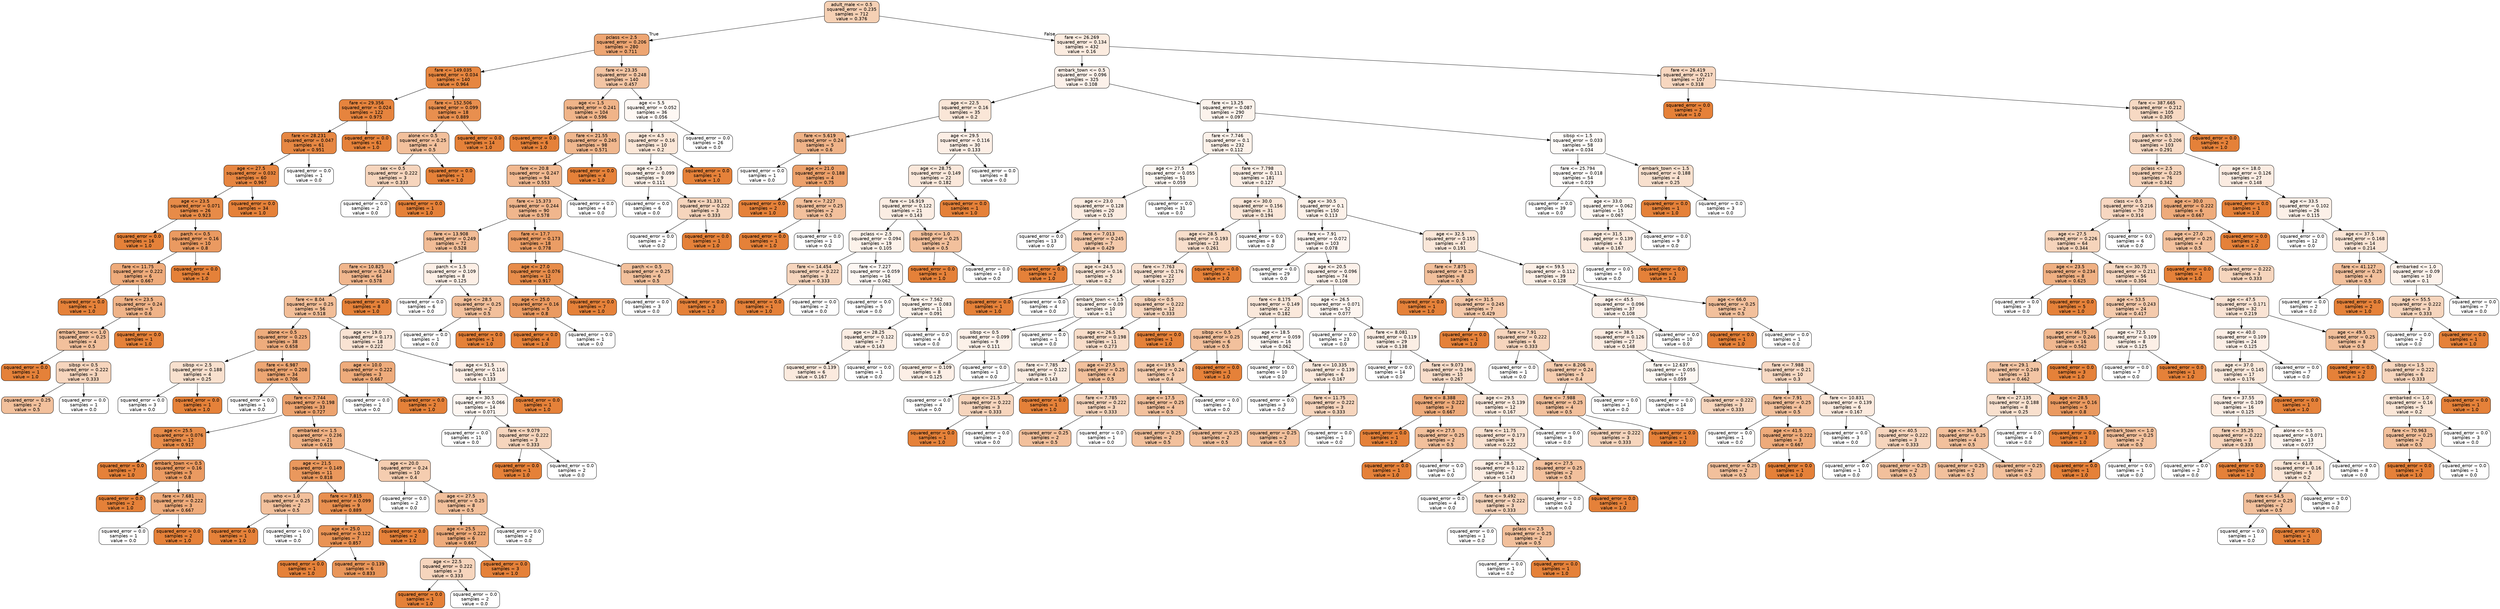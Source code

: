 digraph Tree {
node [shape=box, style="filled, rounded", color="black", fontname="helvetica"] ;
edge [fontname="helvetica"] ;
0 [label="adult_male <= 0.5\nsquared_error = 0.235\nsamples = 712\nvalue = 0.376", fillcolor="#f5d0b4"] ;
1 [label="pclass <= 2.5\nsquared_error = 0.206\nsamples = 280\nvalue = 0.711", fillcolor="#eda572"] ;
0 -> 1 [labeldistance=2.5, labelangle=45, headlabel="True"] ;
2 [label="fare <= 149.035\nsquared_error = 0.034\nsamples = 140\nvalue = 0.964", fillcolor="#e68640"] ;
1 -> 2 ;
3 [label="fare <= 29.356\nsquared_error = 0.024\nsamples = 122\nvalue = 0.975", fillcolor="#e6843e"] ;
2 -> 3 ;
4 [label="fare <= 28.231\nsquared_error = 0.047\nsamples = 61\nvalue = 0.951", fillcolor="#e68743"] ;
3 -> 4 ;
5 [label="age <= 27.5\nsquared_error = 0.032\nsamples = 60\nvalue = 0.967", fillcolor="#e68540"] ;
4 -> 5 ;
6 [label="age <= 23.5\nsquared_error = 0.071\nsamples = 26\nvalue = 0.923", fillcolor="#e78b48"] ;
5 -> 6 ;
7 [label="squared_error = 0.0\nsamples = 16\nvalue = 1.0", fillcolor="#e58139"] ;
6 -> 7 ;
8 [label="parch <= 0.5\nsquared_error = 0.16\nsamples = 10\nvalue = 0.8", fillcolor="#ea9a61"] ;
6 -> 8 ;
9 [label="fare <= 11.75\nsquared_error = 0.222\nsamples = 6\nvalue = 0.667", fillcolor="#eeab7b"] ;
8 -> 9 ;
10 [label="squared_error = 0.0\nsamples = 1\nvalue = 1.0", fillcolor="#e58139"] ;
9 -> 10 ;
11 [label="fare <= 23.5\nsquared_error = 0.24\nsamples = 5\nvalue = 0.6", fillcolor="#efb388"] ;
9 -> 11 ;
12 [label="embark_town <= 1.0\nsquared_error = 0.25\nsamples = 4\nvalue = 0.5", fillcolor="#f2c09c"] ;
11 -> 12 ;
13 [label="squared_error = 0.0\nsamples = 1\nvalue = 1.0", fillcolor="#e58139"] ;
12 -> 13 ;
14 [label="sibsp <= 0.5\nsquared_error = 0.222\nsamples = 3\nvalue = 0.333", fillcolor="#f6d5bd"] ;
12 -> 14 ;
15 [label="squared_error = 0.25\nsamples = 2\nvalue = 0.5", fillcolor="#f2c09c"] ;
14 -> 15 ;
16 [label="squared_error = 0.0\nsamples = 1\nvalue = 0.0", fillcolor="#ffffff"] ;
14 -> 16 ;
17 [label="squared_error = 0.0\nsamples = 1\nvalue = 1.0", fillcolor="#e58139"] ;
11 -> 17 ;
18 [label="squared_error = 0.0\nsamples = 4\nvalue = 1.0", fillcolor="#e58139"] ;
8 -> 18 ;
19 [label="squared_error = 0.0\nsamples = 34\nvalue = 1.0", fillcolor="#e58139"] ;
5 -> 19 ;
20 [label="squared_error = 0.0\nsamples = 1\nvalue = 0.0", fillcolor="#ffffff"] ;
4 -> 20 ;
21 [label="squared_error = 0.0\nsamples = 61\nvalue = 1.0", fillcolor="#e58139"] ;
3 -> 21 ;
22 [label="fare <= 152.506\nsquared_error = 0.099\nsamples = 18\nvalue = 0.889", fillcolor="#e88f4f"] ;
2 -> 22 ;
23 [label="alone <= 0.5\nsquared_error = 0.25\nsamples = 4\nvalue = 0.5", fillcolor="#f2c09c"] ;
22 -> 23 ;
24 [label="sex <= 0.5\nsquared_error = 0.222\nsamples = 3\nvalue = 0.333", fillcolor="#f6d5bd"] ;
23 -> 24 ;
25 [label="squared_error = 0.0\nsamples = 2\nvalue = 0.0", fillcolor="#ffffff"] ;
24 -> 25 ;
26 [label="squared_error = 0.0\nsamples = 1\nvalue = 1.0", fillcolor="#e58139"] ;
24 -> 26 ;
27 [label="squared_error = 0.0\nsamples = 1\nvalue = 1.0", fillcolor="#e58139"] ;
23 -> 27 ;
28 [label="squared_error = 0.0\nsamples = 14\nvalue = 1.0", fillcolor="#e58139"] ;
22 -> 28 ;
29 [label="fare <= 23.35\nsquared_error = 0.248\nsamples = 140\nvalue = 0.457", fillcolor="#f3c5a4"] ;
1 -> 29 ;
30 [label="age <= 1.5\nsquared_error = 0.241\nsamples = 104\nvalue = 0.596", fillcolor="#f0b489"] ;
29 -> 30 ;
31 [label="squared_error = 0.0\nsamples = 6\nvalue = 1.0", fillcolor="#e58139"] ;
30 -> 31 ;
32 [label="fare <= 21.55\nsquared_error = 0.245\nsamples = 98\nvalue = 0.571", fillcolor="#f0b78e"] ;
30 -> 32 ;
33 [label="fare <= 20.8\nsquared_error = 0.247\nsamples = 94\nvalue = 0.553", fillcolor="#f1b991"] ;
32 -> 33 ;
34 [label="fare <= 15.373\nsquared_error = 0.244\nsamples = 90\nvalue = 0.578", fillcolor="#f0b68d"] ;
33 -> 34 ;
35 [label="fare <= 13.908\nsquared_error = 0.249\nsamples = 72\nvalue = 0.528", fillcolor="#f1bc96"] ;
34 -> 35 ;
36 [label="fare <= 10.825\nsquared_error = 0.244\nsamples = 64\nvalue = 0.578", fillcolor="#f0b68d"] ;
35 -> 36 ;
37 [label="fare <= 8.04\nsquared_error = 0.25\nsamples = 56\nvalue = 0.518", fillcolor="#f2be98"] ;
36 -> 37 ;
38 [label="alone <= 0.5\nsquared_error = 0.225\nsamples = 38\nvalue = 0.658", fillcolor="#eeac7d"] ;
37 -> 38 ;
39 [label="sibsp <= 2.5\nsquared_error = 0.188\nsamples = 4\nvalue = 0.25", fillcolor="#f8e0ce"] ;
38 -> 39 ;
40 [label="squared_error = 0.0\nsamples = 3\nvalue = 0.0", fillcolor="#ffffff"] ;
39 -> 40 ;
41 [label="squared_error = 0.0\nsamples = 1\nvalue = 1.0", fillcolor="#e58139"] ;
39 -> 41 ;
42 [label="fare <= 6.987\nsquared_error = 0.208\nsamples = 34\nvalue = 0.706", fillcolor="#eda673"] ;
38 -> 42 ;
43 [label="squared_error = 0.0\nsamples = 1\nvalue = 0.0", fillcolor="#ffffff"] ;
42 -> 43 ;
44 [label="fare <= 7.744\nsquared_error = 0.198\nsamples = 33\nvalue = 0.727", fillcolor="#eca36f"] ;
42 -> 44 ;
45 [label="age <= 25.5\nsquared_error = 0.076\nsamples = 12\nvalue = 0.917", fillcolor="#e78c4a"] ;
44 -> 45 ;
46 [label="squared_error = 0.0\nsamples = 7\nvalue = 1.0", fillcolor="#e58139"] ;
45 -> 46 ;
47 [label="embark_town <= 0.5\nsquared_error = 0.16\nsamples = 5\nvalue = 0.8", fillcolor="#ea9a61"] ;
45 -> 47 ;
48 [label="squared_error = 0.0\nsamples = 2\nvalue = 1.0", fillcolor="#e58139"] ;
47 -> 48 ;
49 [label="fare <= 7.681\nsquared_error = 0.222\nsamples = 3\nvalue = 0.667", fillcolor="#eeab7b"] ;
47 -> 49 ;
50 [label="squared_error = 0.0\nsamples = 1\nvalue = 0.0", fillcolor="#ffffff"] ;
49 -> 50 ;
51 [label="squared_error = 0.0\nsamples = 2\nvalue = 1.0", fillcolor="#e58139"] ;
49 -> 51 ;
52 [label="embarked <= 1.5\nsquared_error = 0.236\nsamples = 21\nvalue = 0.619", fillcolor="#efb184"] ;
44 -> 52 ;
53 [label="age <= 21.5\nsquared_error = 0.149\nsamples = 11\nvalue = 0.818", fillcolor="#ea985d"] ;
52 -> 53 ;
54 [label="who <= 1.0\nsquared_error = 0.25\nsamples = 2\nvalue = 0.5", fillcolor="#f2c09c"] ;
53 -> 54 ;
55 [label="squared_error = 0.0\nsamples = 1\nvalue = 1.0", fillcolor="#e58139"] ;
54 -> 55 ;
56 [label="squared_error = 0.0\nsamples = 1\nvalue = 0.0", fillcolor="#ffffff"] ;
54 -> 56 ;
57 [label="fare <= 7.815\nsquared_error = 0.099\nsamples = 9\nvalue = 0.889", fillcolor="#e88f4f"] ;
53 -> 57 ;
58 [label="age <= 25.0\nsquared_error = 0.122\nsamples = 7\nvalue = 0.857", fillcolor="#e99355"] ;
57 -> 58 ;
59 [label="squared_error = 0.0\nsamples = 1\nvalue = 1.0", fillcolor="#e58139"] ;
58 -> 59 ;
60 [label="squared_error = 0.139\nsamples = 6\nvalue = 0.833", fillcolor="#e9965a"] ;
58 -> 60 ;
61 [label="squared_error = 0.0\nsamples = 2\nvalue = 1.0", fillcolor="#e58139"] ;
57 -> 61 ;
62 [label="age <= 20.0\nsquared_error = 0.24\nsamples = 10\nvalue = 0.4", fillcolor="#f5cdb0"] ;
52 -> 62 ;
63 [label="squared_error = 0.0\nsamples = 2\nvalue = 0.0", fillcolor="#ffffff"] ;
62 -> 63 ;
64 [label="age <= 27.5\nsquared_error = 0.25\nsamples = 8\nvalue = 0.5", fillcolor="#f2c09c"] ;
62 -> 64 ;
65 [label="age <= 25.5\nsquared_error = 0.222\nsamples = 6\nvalue = 0.667", fillcolor="#eeab7b"] ;
64 -> 65 ;
66 [label="age <= 22.5\nsquared_error = 0.222\nsamples = 3\nvalue = 0.333", fillcolor="#f6d5bd"] ;
65 -> 66 ;
67 [label="squared_error = 0.0\nsamples = 1\nvalue = 1.0", fillcolor="#e58139"] ;
66 -> 67 ;
68 [label="squared_error = 0.0\nsamples = 2\nvalue = 0.0", fillcolor="#ffffff"] ;
66 -> 68 ;
69 [label="squared_error = 0.0\nsamples = 3\nvalue = 1.0", fillcolor="#e58139"] ;
65 -> 69 ;
70 [label="squared_error = 0.0\nsamples = 2\nvalue = 0.0", fillcolor="#ffffff"] ;
64 -> 70 ;
71 [label="age <= 19.0\nsquared_error = 0.173\nsamples = 18\nvalue = 0.222", fillcolor="#f9e3d3"] ;
37 -> 71 ;
72 [label="age <= 10.0\nsquared_error = 0.222\nsamples = 3\nvalue = 0.667", fillcolor="#eeab7b"] ;
71 -> 72 ;
73 [label="squared_error = 0.0\nsamples = 1\nvalue = 0.0", fillcolor="#ffffff"] ;
72 -> 73 ;
74 [label="squared_error = 0.0\nsamples = 2\nvalue = 1.0", fillcolor="#e58139"] ;
72 -> 74 ;
75 [label="age <= 51.5\nsquared_error = 0.116\nsamples = 15\nvalue = 0.133", fillcolor="#fceee5"] ;
71 -> 75 ;
76 [label="age <= 30.5\nsquared_error = 0.066\nsamples = 14\nvalue = 0.071", fillcolor="#fdf6f1"] ;
75 -> 76 ;
77 [label="squared_error = 0.0\nsamples = 11\nvalue = 0.0", fillcolor="#ffffff"] ;
76 -> 77 ;
78 [label="fare <= 9.079\nsquared_error = 0.222\nsamples = 3\nvalue = 0.333", fillcolor="#f6d5bd"] ;
76 -> 78 ;
79 [label="squared_error = 0.0\nsamples = 1\nvalue = 1.0", fillcolor="#e58139"] ;
78 -> 79 ;
80 [label="squared_error = 0.0\nsamples = 2\nvalue = 0.0", fillcolor="#ffffff"] ;
78 -> 80 ;
81 [label="squared_error = 0.0\nsamples = 1\nvalue = 1.0", fillcolor="#e58139"] ;
75 -> 81 ;
82 [label="squared_error = 0.0\nsamples = 8\nvalue = 1.0", fillcolor="#e58139"] ;
36 -> 82 ;
83 [label="parch <= 1.5\nsquared_error = 0.109\nsamples = 8\nvalue = 0.125", fillcolor="#fcefe6"] ;
35 -> 83 ;
84 [label="squared_error = 0.0\nsamples = 6\nvalue = 0.0", fillcolor="#ffffff"] ;
83 -> 84 ;
85 [label="age <= 28.5\nsquared_error = 0.25\nsamples = 2\nvalue = 0.5", fillcolor="#f2c09c"] ;
83 -> 85 ;
86 [label="squared_error = 0.0\nsamples = 1\nvalue = 0.0", fillcolor="#ffffff"] ;
85 -> 86 ;
87 [label="squared_error = 0.0\nsamples = 1\nvalue = 1.0", fillcolor="#e58139"] ;
85 -> 87 ;
88 [label="fare <= 17.7\nsquared_error = 0.173\nsamples = 18\nvalue = 0.778", fillcolor="#eb9d65"] ;
34 -> 88 ;
89 [label="age <= 27.0\nsquared_error = 0.076\nsamples = 12\nvalue = 0.917", fillcolor="#e78c4a"] ;
88 -> 89 ;
90 [label="age <= 25.0\nsquared_error = 0.16\nsamples = 5\nvalue = 0.8", fillcolor="#ea9a61"] ;
89 -> 90 ;
91 [label="squared_error = 0.0\nsamples = 4\nvalue = 1.0", fillcolor="#e58139"] ;
90 -> 91 ;
92 [label="squared_error = 0.0\nsamples = 1\nvalue = 0.0", fillcolor="#ffffff"] ;
90 -> 92 ;
93 [label="squared_error = 0.0\nsamples = 7\nvalue = 1.0", fillcolor="#e58139"] ;
89 -> 93 ;
94 [label="parch <= 0.5\nsquared_error = 0.25\nsamples = 6\nvalue = 0.5", fillcolor="#f2c09c"] ;
88 -> 94 ;
95 [label="squared_error = 0.0\nsamples = 3\nvalue = 0.0", fillcolor="#ffffff"] ;
94 -> 95 ;
96 [label="squared_error = 0.0\nsamples = 3\nvalue = 1.0", fillcolor="#e58139"] ;
94 -> 96 ;
97 [label="squared_error = 0.0\nsamples = 4\nvalue = 0.0", fillcolor="#ffffff"] ;
33 -> 97 ;
98 [label="squared_error = 0.0\nsamples = 4\nvalue = 1.0", fillcolor="#e58139"] ;
32 -> 98 ;
99 [label="age <= 5.5\nsquared_error = 0.052\nsamples = 36\nvalue = 0.056", fillcolor="#fef8f4"] ;
29 -> 99 ;
100 [label="age <= 4.5\nsquared_error = 0.16\nsamples = 10\nvalue = 0.2", fillcolor="#fae6d7"] ;
99 -> 100 ;
101 [label="age <= 2.5\nsquared_error = 0.099\nsamples = 9\nvalue = 0.111", fillcolor="#fcf1e9"] ;
100 -> 101 ;
102 [label="squared_error = 0.0\nsamples = 6\nvalue = 0.0", fillcolor="#ffffff"] ;
101 -> 102 ;
103 [label="fare <= 31.331\nsquared_error = 0.222\nsamples = 3\nvalue = 0.333", fillcolor="#f6d5bd"] ;
101 -> 103 ;
104 [label="squared_error = 0.0\nsamples = 2\nvalue = 0.0", fillcolor="#ffffff"] ;
103 -> 104 ;
105 [label="squared_error = 0.0\nsamples = 1\nvalue = 1.0", fillcolor="#e58139"] ;
103 -> 105 ;
106 [label="squared_error = 0.0\nsamples = 1\nvalue = 1.0", fillcolor="#e58139"] ;
100 -> 106 ;
107 [label="squared_error = 0.0\nsamples = 26\nvalue = 0.0", fillcolor="#ffffff"] ;
99 -> 107 ;
108 [label="fare <= 26.269\nsquared_error = 0.134\nsamples = 432\nvalue = 0.16", fillcolor="#fbebdf"] ;
0 -> 108 [labeldistance=2.5, labelangle=-45, headlabel="False"] ;
109 [label="embark_town <= 0.5\nsquared_error = 0.096\nsamples = 325\nvalue = 0.108", fillcolor="#fcf1ea"] ;
108 -> 109 ;
110 [label="age <= 22.5\nsquared_error = 0.16\nsamples = 35\nvalue = 0.2", fillcolor="#fae6d7"] ;
109 -> 110 ;
111 [label="fare <= 5.619\nsquared_error = 0.24\nsamples = 5\nvalue = 0.6", fillcolor="#efb388"] ;
110 -> 111 ;
112 [label="squared_error = 0.0\nsamples = 1\nvalue = 0.0", fillcolor="#ffffff"] ;
111 -> 112 ;
113 [label="age <= 21.0\nsquared_error = 0.188\nsamples = 4\nvalue = 0.75", fillcolor="#eca06a"] ;
111 -> 113 ;
114 [label="squared_error = 0.0\nsamples = 2\nvalue = 1.0", fillcolor="#e58139"] ;
113 -> 114 ;
115 [label="fare <= 7.227\nsquared_error = 0.25\nsamples = 2\nvalue = 0.5", fillcolor="#f2c09c"] ;
113 -> 115 ;
116 [label="squared_error = 0.0\nsamples = 1\nvalue = 1.0", fillcolor="#e58139"] ;
115 -> 116 ;
117 [label="squared_error = 0.0\nsamples = 1\nvalue = 0.0", fillcolor="#ffffff"] ;
115 -> 117 ;
118 [label="age <= 29.5\nsquared_error = 0.116\nsamples = 30\nvalue = 0.133", fillcolor="#fceee5"] ;
110 -> 118 ;
119 [label="age <= 28.75\nsquared_error = 0.149\nsamples = 22\nvalue = 0.182", fillcolor="#fae8db"] ;
118 -> 119 ;
120 [label="fare <= 16.919\nsquared_error = 0.122\nsamples = 21\nvalue = 0.143", fillcolor="#fbede3"] ;
119 -> 120 ;
121 [label="pclass <= 2.5\nsquared_error = 0.094\nsamples = 19\nvalue = 0.105", fillcolor="#fcf2ea"] ;
120 -> 121 ;
122 [label="fare <= 14.454\nsquared_error = 0.222\nsamples = 3\nvalue = 0.333", fillcolor="#f6d5bd"] ;
121 -> 122 ;
123 [label="squared_error = 0.0\nsamples = 1\nvalue = 1.0", fillcolor="#e58139"] ;
122 -> 123 ;
124 [label="squared_error = 0.0\nsamples = 2\nvalue = 0.0", fillcolor="#ffffff"] ;
122 -> 124 ;
125 [label="fare <= 7.227\nsquared_error = 0.059\nsamples = 16\nvalue = 0.062", fillcolor="#fdf7f3"] ;
121 -> 125 ;
126 [label="squared_error = 0.0\nsamples = 5\nvalue = 0.0", fillcolor="#ffffff"] ;
125 -> 126 ;
127 [label="fare <= 7.562\nsquared_error = 0.083\nsamples = 11\nvalue = 0.091", fillcolor="#fdf4ed"] ;
125 -> 127 ;
128 [label="age <= 28.25\nsquared_error = 0.122\nsamples = 7\nvalue = 0.143", fillcolor="#fbede3"] ;
127 -> 128 ;
129 [label="squared_error = 0.139\nsamples = 6\nvalue = 0.167", fillcolor="#fbeade"] ;
128 -> 129 ;
130 [label="squared_error = 0.0\nsamples = 1\nvalue = 0.0", fillcolor="#ffffff"] ;
128 -> 130 ;
131 [label="squared_error = 0.0\nsamples = 4\nvalue = 0.0", fillcolor="#ffffff"] ;
127 -> 131 ;
132 [label="sibsp <= 1.0\nsquared_error = 0.25\nsamples = 2\nvalue = 0.5", fillcolor="#f2c09c"] ;
120 -> 132 ;
133 [label="squared_error = 0.0\nsamples = 1\nvalue = 1.0", fillcolor="#e58139"] ;
132 -> 133 ;
134 [label="squared_error = 0.0\nsamples = 1\nvalue = 0.0", fillcolor="#ffffff"] ;
132 -> 134 ;
135 [label="squared_error = 0.0\nsamples = 1\nvalue = 1.0", fillcolor="#e58139"] ;
119 -> 135 ;
136 [label="squared_error = 0.0\nsamples = 8\nvalue = 0.0", fillcolor="#ffffff"] ;
118 -> 136 ;
137 [label="fare <= 13.25\nsquared_error = 0.087\nsamples = 290\nvalue = 0.097", fillcolor="#fcf3ec"] ;
109 -> 137 ;
138 [label="fare <= 7.746\nsquared_error = 0.1\nsamples = 232\nvalue = 0.112", fillcolor="#fcf1e9"] ;
137 -> 138 ;
139 [label="age <= 27.5\nsquared_error = 0.055\nsamples = 51\nvalue = 0.059", fillcolor="#fdf8f3"] ;
138 -> 139 ;
140 [label="age <= 23.0\nsquared_error = 0.128\nsamples = 20\nvalue = 0.15", fillcolor="#fbece1"] ;
139 -> 140 ;
141 [label="squared_error = 0.0\nsamples = 13\nvalue = 0.0", fillcolor="#ffffff"] ;
140 -> 141 ;
142 [label="fare <= 7.013\nsquared_error = 0.245\nsamples = 7\nvalue = 0.429", fillcolor="#f4c9aa"] ;
140 -> 142 ;
143 [label="squared_error = 0.0\nsamples = 2\nvalue = 1.0", fillcolor="#e58139"] ;
142 -> 143 ;
144 [label="age <= 24.5\nsquared_error = 0.16\nsamples = 5\nvalue = 0.2", fillcolor="#fae6d7"] ;
142 -> 144 ;
145 [label="squared_error = 0.0\nsamples = 1\nvalue = 1.0", fillcolor="#e58139"] ;
144 -> 145 ;
146 [label="squared_error = 0.0\nsamples = 4\nvalue = 0.0", fillcolor="#ffffff"] ;
144 -> 146 ;
147 [label="squared_error = 0.0\nsamples = 31\nvalue = 0.0", fillcolor="#ffffff"] ;
139 -> 147 ;
148 [label="fare <= 7.798\nsquared_error = 0.111\nsamples = 181\nvalue = 0.127", fillcolor="#fcefe6"] ;
138 -> 148 ;
149 [label="age <= 30.0\nsquared_error = 0.156\nsamples = 31\nvalue = 0.194", fillcolor="#fae7d9"] ;
148 -> 149 ;
150 [label="age <= 28.5\nsquared_error = 0.193\nsamples = 23\nvalue = 0.261", fillcolor="#f8decb"] ;
149 -> 150 ;
151 [label="fare <= 7.763\nsquared_error = 0.176\nsamples = 22\nvalue = 0.227", fillcolor="#f9e2d2"] ;
150 -> 151 ;
152 [label="embark_town <= 1.5\nsquared_error = 0.09\nsamples = 10\nvalue = 0.1", fillcolor="#fcf2eb"] ;
151 -> 152 ;
153 [label="sibsp <= 0.5\nsquared_error = 0.099\nsamples = 9\nvalue = 0.111", fillcolor="#fcf1e9"] ;
152 -> 153 ;
154 [label="squared_error = 0.109\nsamples = 8\nvalue = 0.125", fillcolor="#fcefe6"] ;
153 -> 154 ;
155 [label="squared_error = 0.0\nsamples = 1\nvalue = 0.0", fillcolor="#ffffff"] ;
153 -> 155 ;
156 [label="squared_error = 0.0\nsamples = 1\nvalue = 0.0", fillcolor="#ffffff"] ;
152 -> 156 ;
157 [label="sibsp <= 0.5\nsquared_error = 0.222\nsamples = 12\nvalue = 0.333", fillcolor="#f6d5bd"] ;
151 -> 157 ;
158 [label="age <= 26.5\nsquared_error = 0.198\nsamples = 11\nvalue = 0.273", fillcolor="#f8ddc9"] ;
157 -> 158 ;
159 [label="fare <= 7.785\nsquared_error = 0.122\nsamples = 7\nvalue = 0.143", fillcolor="#fbede3"] ;
158 -> 159 ;
160 [label="squared_error = 0.0\nsamples = 4\nvalue = 0.0", fillcolor="#ffffff"] ;
159 -> 160 ;
161 [label="age <= 21.5\nsquared_error = 0.222\nsamples = 3\nvalue = 0.333", fillcolor="#f6d5bd"] ;
159 -> 161 ;
162 [label="squared_error = 0.0\nsamples = 1\nvalue = 1.0", fillcolor="#e58139"] ;
161 -> 162 ;
163 [label="squared_error = 0.0\nsamples = 2\nvalue = 0.0", fillcolor="#ffffff"] ;
161 -> 163 ;
164 [label="age <= 27.5\nsquared_error = 0.25\nsamples = 4\nvalue = 0.5", fillcolor="#f2c09c"] ;
158 -> 164 ;
165 [label="squared_error = 0.0\nsamples = 1\nvalue = 1.0", fillcolor="#e58139"] ;
164 -> 165 ;
166 [label="fare <= 7.785\nsquared_error = 0.222\nsamples = 3\nvalue = 0.333", fillcolor="#f6d5bd"] ;
164 -> 166 ;
167 [label="squared_error = 0.25\nsamples = 2\nvalue = 0.5", fillcolor="#f2c09c"] ;
166 -> 167 ;
168 [label="squared_error = 0.0\nsamples = 1\nvalue = 0.0", fillcolor="#ffffff"] ;
166 -> 168 ;
169 [label="squared_error = 0.0\nsamples = 1\nvalue = 1.0", fillcolor="#e58139"] ;
157 -> 169 ;
170 [label="squared_error = 0.0\nsamples = 1\nvalue = 1.0", fillcolor="#e58139"] ;
150 -> 170 ;
171 [label="squared_error = 0.0\nsamples = 8\nvalue = 0.0", fillcolor="#ffffff"] ;
149 -> 171 ;
172 [label="age <= 30.5\nsquared_error = 0.1\nsamples = 150\nvalue = 0.113", fillcolor="#fcf1e9"] ;
148 -> 172 ;
173 [label="fare <= 7.91\nsquared_error = 0.072\nsamples = 103\nvalue = 0.078", fillcolor="#fdf5f0"] ;
172 -> 173 ;
174 [label="squared_error = 0.0\nsamples = 29\nvalue = 0.0", fillcolor="#ffffff"] ;
173 -> 174 ;
175 [label="age <= 20.5\nsquared_error = 0.096\nsamples = 74\nvalue = 0.108", fillcolor="#fcf1ea"] ;
173 -> 175 ;
176 [label="fare <= 8.175\nsquared_error = 0.149\nsamples = 22\nvalue = 0.182", fillcolor="#fae8db"] ;
175 -> 176 ;
177 [label="sibsp <= 0.5\nsquared_error = 0.25\nsamples = 6\nvalue = 0.5", fillcolor="#f2c09c"] ;
176 -> 177 ;
178 [label="age <= 19.5\nsquared_error = 0.24\nsamples = 5\nvalue = 0.4", fillcolor="#f5cdb0"] ;
177 -> 178 ;
179 [label="age <= 17.5\nsquared_error = 0.25\nsamples = 4\nvalue = 0.5", fillcolor="#f2c09c"] ;
178 -> 179 ;
180 [label="squared_error = 0.25\nsamples = 2\nvalue = 0.5", fillcolor="#f2c09c"] ;
179 -> 180 ;
181 [label="squared_error = 0.25\nsamples = 2\nvalue = 0.5", fillcolor="#f2c09c"] ;
179 -> 181 ;
182 [label="squared_error = 0.0\nsamples = 1\nvalue = 0.0", fillcolor="#ffffff"] ;
178 -> 182 ;
183 [label="squared_error = 0.0\nsamples = 1\nvalue = 1.0", fillcolor="#e58139"] ;
177 -> 183 ;
184 [label="age <= 18.5\nsquared_error = 0.059\nsamples = 16\nvalue = 0.062", fillcolor="#fdf7f3"] ;
176 -> 184 ;
185 [label="squared_error = 0.0\nsamples = 10\nvalue = 0.0", fillcolor="#ffffff"] ;
184 -> 185 ;
186 [label="fare <= 10.335\nsquared_error = 0.139\nsamples = 6\nvalue = 0.167", fillcolor="#fbeade"] ;
184 -> 186 ;
187 [label="squared_error = 0.0\nsamples = 3\nvalue = 0.0", fillcolor="#ffffff"] ;
186 -> 187 ;
188 [label="fare <= 11.75\nsquared_error = 0.222\nsamples = 3\nvalue = 0.333", fillcolor="#f6d5bd"] ;
186 -> 188 ;
189 [label="squared_error = 0.25\nsamples = 2\nvalue = 0.5", fillcolor="#f2c09c"] ;
188 -> 189 ;
190 [label="squared_error = 0.0\nsamples = 1\nvalue = 0.0", fillcolor="#ffffff"] ;
188 -> 190 ;
191 [label="age <= 26.5\nsquared_error = 0.071\nsamples = 52\nvalue = 0.077", fillcolor="#fdf5f0"] ;
175 -> 191 ;
192 [label="squared_error = 0.0\nsamples = 23\nvalue = 0.0", fillcolor="#ffffff"] ;
191 -> 192 ;
193 [label="fare <= 8.081\nsquared_error = 0.119\nsamples = 29\nvalue = 0.138", fillcolor="#fbeee4"] ;
191 -> 193 ;
194 [label="squared_error = 0.0\nsamples = 14\nvalue = 0.0", fillcolor="#ffffff"] ;
193 -> 194 ;
195 [label="fare <= 9.073\nsquared_error = 0.196\nsamples = 15\nvalue = 0.267", fillcolor="#f8ddca"] ;
193 -> 195 ;
196 [label="fare <= 8.388\nsquared_error = 0.222\nsamples = 3\nvalue = 0.667", fillcolor="#eeab7b"] ;
195 -> 196 ;
197 [label="squared_error = 0.0\nsamples = 1\nvalue = 1.0", fillcolor="#e58139"] ;
196 -> 197 ;
198 [label="age <= 27.5\nsquared_error = 0.25\nsamples = 2\nvalue = 0.5", fillcolor="#f2c09c"] ;
196 -> 198 ;
199 [label="squared_error = 0.0\nsamples = 1\nvalue = 1.0", fillcolor="#e58139"] ;
198 -> 199 ;
200 [label="squared_error = 0.0\nsamples = 1\nvalue = 0.0", fillcolor="#ffffff"] ;
198 -> 200 ;
201 [label="age <= 29.5\nsquared_error = 0.139\nsamples = 12\nvalue = 0.167", fillcolor="#fbeade"] ;
195 -> 201 ;
202 [label="fare <= 11.75\nsquared_error = 0.173\nsamples = 9\nvalue = 0.222", fillcolor="#f9e3d3"] ;
201 -> 202 ;
203 [label="age <= 28.5\nsquared_error = 0.122\nsamples = 7\nvalue = 0.143", fillcolor="#fbede3"] ;
202 -> 203 ;
204 [label="squared_error = 0.0\nsamples = 4\nvalue = 0.0", fillcolor="#ffffff"] ;
203 -> 204 ;
205 [label="fare <= 9.492\nsquared_error = 0.222\nsamples = 3\nvalue = 0.333", fillcolor="#f6d5bd"] ;
203 -> 205 ;
206 [label="squared_error = 0.0\nsamples = 1\nvalue = 0.0", fillcolor="#ffffff"] ;
205 -> 206 ;
207 [label="pclass <= 2.5\nsquared_error = 0.25\nsamples = 2\nvalue = 0.5", fillcolor="#f2c09c"] ;
205 -> 207 ;
208 [label="squared_error = 0.0\nsamples = 1\nvalue = 0.0", fillcolor="#ffffff"] ;
207 -> 208 ;
209 [label="squared_error = 0.0\nsamples = 1\nvalue = 1.0", fillcolor="#e58139"] ;
207 -> 209 ;
210 [label="age <= 27.5\nsquared_error = 0.25\nsamples = 2\nvalue = 0.5", fillcolor="#f2c09c"] ;
202 -> 210 ;
211 [label="squared_error = 0.0\nsamples = 1\nvalue = 0.0", fillcolor="#ffffff"] ;
210 -> 211 ;
212 [label="squared_error = 0.0\nsamples = 1\nvalue = 1.0", fillcolor="#e58139"] ;
210 -> 212 ;
213 [label="squared_error = 0.0\nsamples = 3\nvalue = 0.0", fillcolor="#ffffff"] ;
201 -> 213 ;
214 [label="age <= 32.5\nsquared_error = 0.155\nsamples = 47\nvalue = 0.191", fillcolor="#fae7d9"] ;
172 -> 214 ;
215 [label="fare <= 7.875\nsquared_error = 0.25\nsamples = 8\nvalue = 0.5", fillcolor="#f2c09c"] ;
214 -> 215 ;
216 [label="squared_error = 0.0\nsamples = 1\nvalue = 1.0", fillcolor="#e58139"] ;
215 -> 216 ;
217 [label="age <= 31.5\nsquared_error = 0.245\nsamples = 7\nvalue = 0.429", fillcolor="#f4c9aa"] ;
215 -> 217 ;
218 [label="squared_error = 0.0\nsamples = 1\nvalue = 1.0", fillcolor="#e58139"] ;
217 -> 218 ;
219 [label="fare <= 7.91\nsquared_error = 0.222\nsamples = 6\nvalue = 0.333", fillcolor="#f6d5bd"] ;
217 -> 219 ;
220 [label="squared_error = 0.0\nsamples = 1\nvalue = 0.0", fillcolor="#ffffff"] ;
219 -> 220 ;
221 [label="fare <= 8.206\nsquared_error = 0.24\nsamples = 5\nvalue = 0.4", fillcolor="#f5cdb0"] ;
219 -> 221 ;
222 [label="fare <= 7.988\nsquared_error = 0.25\nsamples = 4\nvalue = 0.5", fillcolor="#f2c09c"] ;
221 -> 222 ;
223 [label="squared_error = 0.222\nsamples = 3\nvalue = 0.333", fillcolor="#f6d5bd"] ;
222 -> 223 ;
224 [label="squared_error = 0.0\nsamples = 1\nvalue = 1.0", fillcolor="#e58139"] ;
222 -> 224 ;
225 [label="squared_error = 0.0\nsamples = 1\nvalue = 0.0", fillcolor="#ffffff"] ;
221 -> 225 ;
226 [label="age <= 59.5\nsquared_error = 0.112\nsamples = 39\nvalue = 0.128", fillcolor="#fcefe6"] ;
214 -> 226 ;
227 [label="age <= 45.5\nsquared_error = 0.096\nsamples = 37\nvalue = 0.108", fillcolor="#fcf1ea"] ;
226 -> 227 ;
228 [label="age <= 38.5\nsquared_error = 0.126\nsamples = 27\nvalue = 0.148", fillcolor="#fbece2"] ;
227 -> 228 ;
229 [label="fare <= 12.637\nsquared_error = 0.055\nsamples = 17\nvalue = 0.059", fillcolor="#fdf8f3"] ;
228 -> 229 ;
230 [label="squared_error = 0.0\nsamples = 14\nvalue = 0.0", fillcolor="#ffffff"] ;
229 -> 230 ;
231 [label="squared_error = 0.222\nsamples = 3\nvalue = 0.333", fillcolor="#f6d5bd"] ;
229 -> 231 ;
232 [label="fare <= 7.988\nsquared_error = 0.21\nsamples = 10\nvalue = 0.3", fillcolor="#f7d9c4"] ;
228 -> 232 ;
233 [label="fare <= 7.91\nsquared_error = 0.25\nsamples = 4\nvalue = 0.5", fillcolor="#f2c09c"] ;
232 -> 233 ;
234 [label="squared_error = 0.0\nsamples = 1\nvalue = 0.0", fillcolor="#ffffff"] ;
233 -> 234 ;
235 [label="age <= 41.5\nsquared_error = 0.222\nsamples = 3\nvalue = 0.667", fillcolor="#eeab7b"] ;
233 -> 235 ;
236 [label="squared_error = 0.25\nsamples = 2\nvalue = 0.5", fillcolor="#f2c09c"] ;
235 -> 236 ;
237 [label="squared_error = 0.0\nsamples = 1\nvalue = 1.0", fillcolor="#e58139"] ;
235 -> 237 ;
238 [label="fare <= 10.831\nsquared_error = 0.139\nsamples = 6\nvalue = 0.167", fillcolor="#fbeade"] ;
232 -> 238 ;
239 [label="squared_error = 0.0\nsamples = 3\nvalue = 0.0", fillcolor="#ffffff"] ;
238 -> 239 ;
240 [label="age <= 40.5\nsquared_error = 0.222\nsamples = 3\nvalue = 0.333", fillcolor="#f6d5bd"] ;
238 -> 240 ;
241 [label="squared_error = 0.0\nsamples = 1\nvalue = 0.0", fillcolor="#ffffff"] ;
240 -> 241 ;
242 [label="squared_error = 0.25\nsamples = 2\nvalue = 0.5", fillcolor="#f2c09c"] ;
240 -> 242 ;
243 [label="squared_error = 0.0\nsamples = 10\nvalue = 0.0", fillcolor="#ffffff"] ;
227 -> 243 ;
244 [label="age <= 66.0\nsquared_error = 0.25\nsamples = 2\nvalue = 0.5", fillcolor="#f2c09c"] ;
226 -> 244 ;
245 [label="squared_error = 0.0\nsamples = 1\nvalue = 1.0", fillcolor="#e58139"] ;
244 -> 245 ;
246 [label="squared_error = 0.0\nsamples = 1\nvalue = 0.0", fillcolor="#ffffff"] ;
244 -> 246 ;
247 [label="sibsp <= 1.5\nsquared_error = 0.033\nsamples = 58\nvalue = 0.034", fillcolor="#fefbf8"] ;
137 -> 247 ;
248 [label="fare <= 25.794\nsquared_error = 0.018\nsamples = 54\nvalue = 0.019", fillcolor="#fffdfb"] ;
247 -> 248 ;
249 [label="squared_error = 0.0\nsamples = 39\nvalue = 0.0", fillcolor="#ffffff"] ;
248 -> 249 ;
250 [label="age <= 33.0\nsquared_error = 0.062\nsamples = 15\nvalue = 0.067", fillcolor="#fdf7f2"] ;
248 -> 250 ;
251 [label="age <= 31.5\nsquared_error = 0.139\nsamples = 6\nvalue = 0.167", fillcolor="#fbeade"] ;
250 -> 251 ;
252 [label="squared_error = 0.0\nsamples = 5\nvalue = 0.0", fillcolor="#ffffff"] ;
251 -> 252 ;
253 [label="squared_error = 0.0\nsamples = 1\nvalue = 1.0", fillcolor="#e58139"] ;
251 -> 253 ;
254 [label="squared_error = 0.0\nsamples = 9\nvalue = 0.0", fillcolor="#ffffff"] ;
250 -> 254 ;
255 [label="embark_town <= 1.5\nsquared_error = 0.188\nsamples = 4\nvalue = 0.25", fillcolor="#f8e0ce"] ;
247 -> 255 ;
256 [label="squared_error = 0.0\nsamples = 1\nvalue = 1.0", fillcolor="#e58139"] ;
255 -> 256 ;
257 [label="squared_error = 0.0\nsamples = 3\nvalue = 0.0", fillcolor="#ffffff"] ;
255 -> 257 ;
258 [label="fare <= 26.419\nsquared_error = 0.217\nsamples = 107\nvalue = 0.318", fillcolor="#f7d7c0"] ;
108 -> 258 ;
259 [label="squared_error = 0.0\nsamples = 2\nvalue = 1.0", fillcolor="#e58139"] ;
258 -> 259 ;
260 [label="fare <= 387.665\nsquared_error = 0.212\nsamples = 105\nvalue = 0.305", fillcolor="#f7d9c3"] ;
258 -> 260 ;
261 [label="parch <= 0.5\nsquared_error = 0.206\nsamples = 103\nvalue = 0.291", fillcolor="#f7dac5"] ;
260 -> 261 ;
262 [label="pclass <= 2.5\nsquared_error = 0.225\nsamples = 76\nvalue = 0.342", fillcolor="#f6d4bb"] ;
261 -> 262 ;
263 [label="class <= 0.5\nsquared_error = 0.216\nsamples = 70\nvalue = 0.314", fillcolor="#f7d7c1"] ;
262 -> 263 ;
264 [label="age <= 27.5\nsquared_error = 0.226\nsamples = 64\nvalue = 0.344", fillcolor="#f6d4bb"] ;
263 -> 264 ;
265 [label="age <= 23.5\nsquared_error = 0.234\nsamples = 8\nvalue = 0.625", fillcolor="#efb083"] ;
264 -> 265 ;
266 [label="squared_error = 0.0\nsamples = 3\nvalue = 0.0", fillcolor="#ffffff"] ;
265 -> 266 ;
267 [label="squared_error = 0.0\nsamples = 5\nvalue = 1.0", fillcolor="#e58139"] ;
265 -> 267 ;
268 [label="fare <= 30.75\nsquared_error = 0.211\nsamples = 56\nvalue = 0.304", fillcolor="#f7d9c3"] ;
264 -> 268 ;
269 [label="age <= 53.5\nsquared_error = 0.243\nsamples = 24\nvalue = 0.417", fillcolor="#f4caac"] ;
268 -> 269 ;
270 [label="age <= 46.75\nsquared_error = 0.246\nsamples = 16\nvalue = 0.562", fillcolor="#f0b890"] ;
269 -> 270 ;
271 [label="fare <= 29.1\nsquared_error = 0.249\nsamples = 13\nvalue = 0.462", fillcolor="#f3c5a4"] ;
270 -> 271 ;
272 [label="fare <= 27.135\nsquared_error = 0.188\nsamples = 8\nvalue = 0.25", fillcolor="#f8e0ce"] ;
271 -> 272 ;
273 [label="age <= 36.5\nsquared_error = 0.25\nsamples = 4\nvalue = 0.5", fillcolor="#f2c09c"] ;
272 -> 273 ;
274 [label="squared_error = 0.25\nsamples = 2\nvalue = 0.5", fillcolor="#f2c09c"] ;
273 -> 274 ;
275 [label="squared_error = 0.25\nsamples = 2\nvalue = 0.5", fillcolor="#f2c09c"] ;
273 -> 275 ;
276 [label="squared_error = 0.0\nsamples = 4\nvalue = 0.0", fillcolor="#ffffff"] ;
272 -> 276 ;
277 [label="age <= 28.5\nsquared_error = 0.16\nsamples = 5\nvalue = 0.8", fillcolor="#ea9a61"] ;
271 -> 277 ;
278 [label="squared_error = 0.0\nsamples = 3\nvalue = 1.0", fillcolor="#e58139"] ;
277 -> 278 ;
279 [label="embark_town <= 1.0\nsquared_error = 0.25\nsamples = 2\nvalue = 0.5", fillcolor="#f2c09c"] ;
277 -> 279 ;
280 [label="squared_error = 0.0\nsamples = 1\nvalue = 1.0", fillcolor="#e58139"] ;
279 -> 280 ;
281 [label="squared_error = 0.0\nsamples = 1\nvalue = 0.0", fillcolor="#ffffff"] ;
279 -> 281 ;
282 [label="squared_error = 0.0\nsamples = 3\nvalue = 1.0", fillcolor="#e58139"] ;
270 -> 282 ;
283 [label="age <= 72.5\nsquared_error = 0.109\nsamples = 8\nvalue = 0.125", fillcolor="#fcefe6"] ;
269 -> 283 ;
284 [label="squared_error = 0.0\nsamples = 7\nvalue = 0.0", fillcolor="#ffffff"] ;
283 -> 284 ;
285 [label="squared_error = 0.0\nsamples = 1\nvalue = 1.0", fillcolor="#e58139"] ;
283 -> 285 ;
286 [label="age <= 47.5\nsquared_error = 0.171\nsamples = 32\nvalue = 0.219", fillcolor="#f9e3d4"] ;
268 -> 286 ;
287 [label="age <= 40.0\nsquared_error = 0.109\nsamples = 24\nvalue = 0.125", fillcolor="#fcefe6"] ;
286 -> 287 ;
288 [label="age <= 37.0\nsquared_error = 0.145\nsamples = 17\nvalue = 0.176", fillcolor="#fae9dc"] ;
287 -> 288 ;
289 [label="fare <= 37.55\nsquared_error = 0.109\nsamples = 16\nvalue = 0.125", fillcolor="#fcefe6"] ;
288 -> 289 ;
290 [label="fare <= 35.25\nsquared_error = 0.222\nsamples = 3\nvalue = 0.333", fillcolor="#f6d5bd"] ;
289 -> 290 ;
291 [label="squared_error = 0.0\nsamples = 2\nvalue = 0.0", fillcolor="#ffffff"] ;
290 -> 291 ;
292 [label="squared_error = 0.0\nsamples = 1\nvalue = 1.0", fillcolor="#e58139"] ;
290 -> 292 ;
293 [label="alone <= 0.5\nsquared_error = 0.071\nsamples = 13\nvalue = 0.077", fillcolor="#fdf5f0"] ;
289 -> 293 ;
294 [label="fare <= 61.8\nsquared_error = 0.16\nsamples = 5\nvalue = 0.2", fillcolor="#fae6d7"] ;
293 -> 294 ;
295 [label="fare <= 54.5\nsquared_error = 0.25\nsamples = 2\nvalue = 0.5", fillcolor="#f2c09c"] ;
294 -> 295 ;
296 [label="squared_error = 0.0\nsamples = 1\nvalue = 0.0", fillcolor="#ffffff"] ;
295 -> 296 ;
297 [label="squared_error = 0.0\nsamples = 1\nvalue = 1.0", fillcolor="#e58139"] ;
295 -> 297 ;
298 [label="squared_error = 0.0\nsamples = 3\nvalue = 0.0", fillcolor="#ffffff"] ;
294 -> 298 ;
299 [label="squared_error = 0.0\nsamples = 8\nvalue = 0.0", fillcolor="#ffffff"] ;
293 -> 299 ;
300 [label="squared_error = 0.0\nsamples = 1\nvalue = 1.0", fillcolor="#e58139"] ;
288 -> 300 ;
301 [label="squared_error = 0.0\nsamples = 7\nvalue = 0.0", fillcolor="#ffffff"] ;
287 -> 301 ;
302 [label="age <= 49.5\nsquared_error = 0.25\nsamples = 8\nvalue = 0.5", fillcolor="#f2c09c"] ;
286 -> 302 ;
303 [label="squared_error = 0.0\nsamples = 2\nvalue = 1.0", fillcolor="#e58139"] ;
302 -> 303 ;
304 [label="sibsp <= 1.5\nsquared_error = 0.222\nsamples = 6\nvalue = 0.333", fillcolor="#f6d5bd"] ;
302 -> 304 ;
305 [label="embarked <= 1.0\nsquared_error = 0.16\nsamples = 5\nvalue = 0.2", fillcolor="#fae6d7"] ;
304 -> 305 ;
306 [label="fare <= 70.963\nsquared_error = 0.25\nsamples = 2\nvalue = 0.5", fillcolor="#f2c09c"] ;
305 -> 306 ;
307 [label="squared_error = 0.0\nsamples = 1\nvalue = 1.0", fillcolor="#e58139"] ;
306 -> 307 ;
308 [label="squared_error = 0.0\nsamples = 1\nvalue = 0.0", fillcolor="#ffffff"] ;
306 -> 308 ;
309 [label="squared_error = 0.0\nsamples = 3\nvalue = 0.0", fillcolor="#ffffff"] ;
305 -> 309 ;
310 [label="squared_error = 0.0\nsamples = 1\nvalue = 1.0", fillcolor="#e58139"] ;
304 -> 310 ;
311 [label="squared_error = 0.0\nsamples = 6\nvalue = 0.0", fillcolor="#ffffff"] ;
263 -> 311 ;
312 [label="age <= 30.0\nsquared_error = 0.222\nsamples = 6\nvalue = 0.667", fillcolor="#eeab7b"] ;
262 -> 312 ;
313 [label="age <= 27.0\nsquared_error = 0.25\nsamples = 4\nvalue = 0.5", fillcolor="#f2c09c"] ;
312 -> 313 ;
314 [label="squared_error = 0.0\nsamples = 1\nvalue = 1.0", fillcolor="#e58139"] ;
313 -> 314 ;
315 [label="squared_error = 0.222\nsamples = 3\nvalue = 0.333", fillcolor="#f6d5bd"] ;
313 -> 315 ;
316 [label="squared_error = 0.0\nsamples = 2\nvalue = 1.0", fillcolor="#e58139"] ;
312 -> 316 ;
317 [label="age <= 18.0\nsquared_error = 0.126\nsamples = 27\nvalue = 0.148", fillcolor="#fbece2"] ;
261 -> 317 ;
318 [label="squared_error = 0.0\nsamples = 1\nvalue = 1.0", fillcolor="#e58139"] ;
317 -> 318 ;
319 [label="age <= 33.5\nsquared_error = 0.102\nsamples = 26\nvalue = 0.115", fillcolor="#fcf0e8"] ;
317 -> 319 ;
320 [label="squared_error = 0.0\nsamples = 12\nvalue = 0.0", fillcolor="#ffffff"] ;
319 -> 320 ;
321 [label="age <= 37.5\nsquared_error = 0.168\nsamples = 14\nvalue = 0.214", fillcolor="#f9e4d5"] ;
319 -> 321 ;
322 [label="fare <= 41.127\nsquared_error = 0.25\nsamples = 4\nvalue = 0.5", fillcolor="#f2c09c"] ;
321 -> 322 ;
323 [label="squared_error = 0.0\nsamples = 2\nvalue = 0.0", fillcolor="#ffffff"] ;
322 -> 323 ;
324 [label="squared_error = 0.0\nsamples = 2\nvalue = 1.0", fillcolor="#e58139"] ;
322 -> 324 ;
325 [label="embarked <= 1.0\nsquared_error = 0.09\nsamples = 10\nvalue = 0.1", fillcolor="#fcf2eb"] ;
321 -> 325 ;
326 [label="age <= 55.5\nsquared_error = 0.222\nsamples = 3\nvalue = 0.333", fillcolor="#f6d5bd"] ;
325 -> 326 ;
327 [label="squared_error = 0.0\nsamples = 2\nvalue = 0.0", fillcolor="#ffffff"] ;
326 -> 327 ;
328 [label="squared_error = 0.0\nsamples = 1\nvalue = 1.0", fillcolor="#e58139"] ;
326 -> 328 ;
329 [label="squared_error = 0.0\nsamples = 7\nvalue = 0.0", fillcolor="#ffffff"] ;
325 -> 329 ;
330 [label="squared_error = 0.0\nsamples = 2\nvalue = 1.0", fillcolor="#e58139"] ;
260 -> 330 ;
}